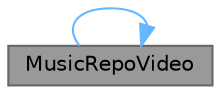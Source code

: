 digraph "MusicRepoVideo"
{
 // LATEX_PDF_SIZE
  bgcolor="transparent";
  edge [fontname=Helvetica,fontsize=10,labelfontname=Helvetica,labelfontsize=10];
  node [fontname=Helvetica,fontsize=10,shape=box,height=0.2,width=0.4];
  rankdir="RL";
  Node1 [id="Node000001",label="MusicRepoVideo",height=0.2,width=0.4,color="gray40", fillcolor="grey60", style="filled", fontcolor="black",tooltip="构造函数，初始化音乐仓库视频项"];
  Node1 -> Node1 [id="edge1_Node000001_Node000001",dir="back",color="steelblue1",style="solid",tooltip=" "];
}
